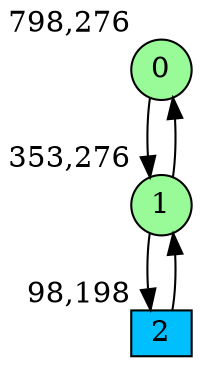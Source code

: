 digraph G {
graph [bgcolor=white]
node [shape=circle, style = filled, fillcolor=white,fixedsize=true, width=0.4, height=0.3 ]
0[xlabel="798,276", pos = "10.9375,0!", fillcolor=palegreen ];
1[xlabel="353,276", pos = "3.98438,0!", fillcolor=palegreen ];
2[xlabel="98,198", pos = "0,1.21875!", fillcolor=deepskyblue, shape=box ];
0->1 ;
1->0 ;
1->2 ;
2->1 ;
}
